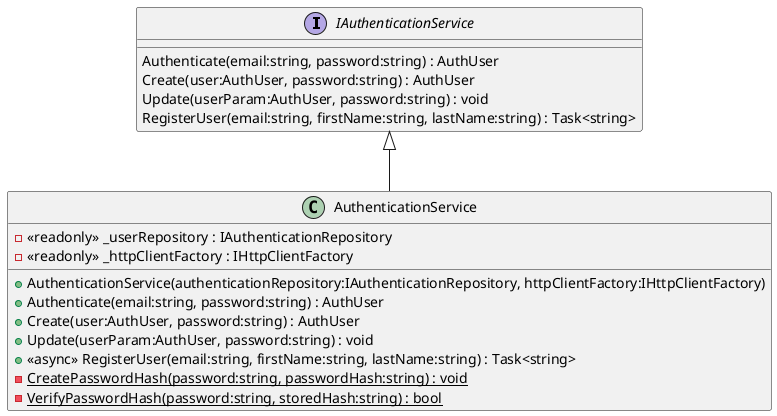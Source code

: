@startuml
interface IAuthenticationService {
    Authenticate(email:string, password:string) : AuthUser
    Create(user:AuthUser, password:string) : AuthUser
    Update(userParam:AuthUser, password:string) : void
    RegisterUser(email:string, firstName:string, lastName:string) : Task<string>
}
class AuthenticationService {
    - <<readonly>> _userRepository : IAuthenticationRepository
    - <<readonly>> _httpClientFactory : IHttpClientFactory
    + AuthenticationService(authenticationRepository:IAuthenticationRepository, httpClientFactory:IHttpClientFactory)
    + Authenticate(email:string, password:string) : AuthUser
    + Create(user:AuthUser, password:string) : AuthUser
    + Update(userParam:AuthUser, password:string) : void
    + <<async>> RegisterUser(email:string, firstName:string, lastName:string) : Task<string>
    - {static} CreatePasswordHash(password:string, passwordHash:string) : void
    - {static} VerifyPasswordHash(password:string, storedHash:string) : bool
}
IAuthenticationService <|-- AuthenticationService
@enduml

